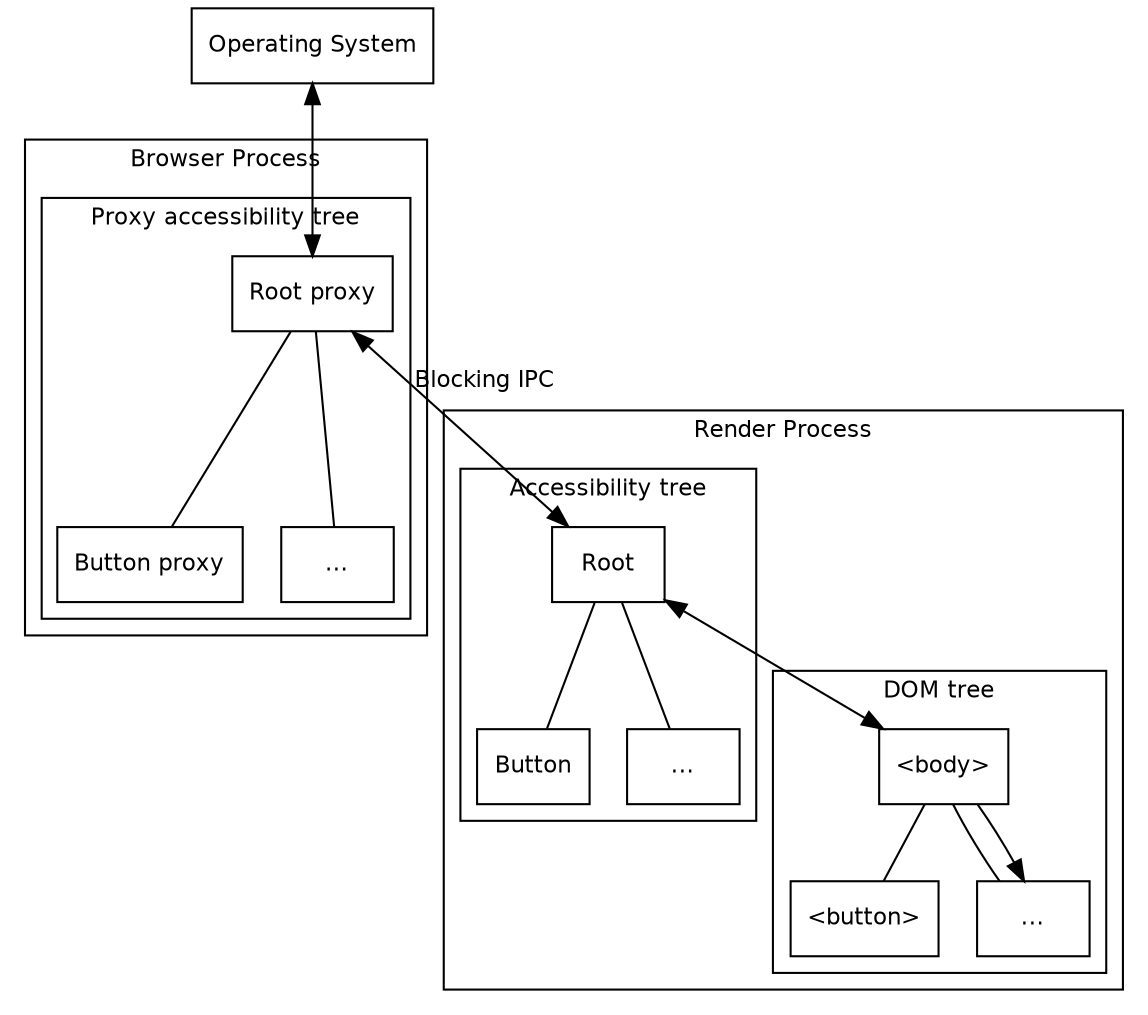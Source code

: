 digraph graphname {
    graph [fontname = "helvetica", fontsize=11];
    node [shape="box", fontname = "helvetica", fontsize=11];
    edge [fontname = "helvetica", fontsize=11];
    rankdir="TB";

    subgraph cluster_browser {
        label = "Browser Process";

	subgraph cluster_proxy_tree {
		label = "Proxy accessibility tree";
		rankdir="TB";

		root_proxy [label="Root proxy"];
		root_proxy -> { button_proxy, other_proxy } [dir=none];
		button_proxy [label="Button proxy"];
		other_proxy [label="..."];
	}
    }

    subgraph cluster_render {
        label = "Render Process";

	subgraph cluster_ax_tree {
		label = "Accessibility tree";
		rankdir="TB";

		root_node [label="Root"];
		root_node -> { button_node, other_node } [dir=none];
		button_node [label="Button"];
		other_node [label="..."];
	}

	subgraph cluster_dom_tree {
		label = "DOM tree";
		rankdir="TB";

		root_dom_node [label="<body>"];
		root_dom_node -> { button_dom_node, other_dom_node } [dir=none];
		root_dom_node -> other_dom_node;
		button_dom_node [label="<button>"];
		other_dom_node [label="..."];
	}

    }

    os [label="Operating System"];
    os -> root_proxy [dir=both];
    root_proxy -> root_node [dir=both, label="Blocking IPC"];
    root_node -> root_dom_node [dir=both];
}
